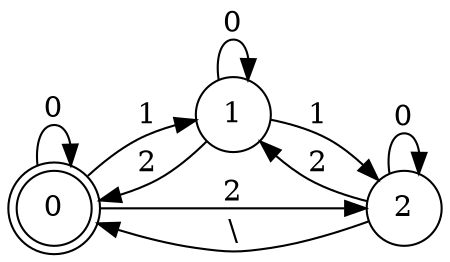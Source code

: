 digraph{
rankdir = "LR";
//Nodos
node[shape=doublecircle] Node0 [label="0"];
node[shape=circle] Node1 [label="1"];
node[shape=circle] Node2 [label="2"];

//Transiciones - Es valido tener lambda como etiqueta.
Node0->Node0 [label="0"];
Node0->Node1 [label="1"];
Node0->Node2 [label="2"];
Node1->Node0 [label="2"];
Node1->Node1 [label="0"];
Node1->Node2 [label="1"];
Node2->Node0 [label="\\"];
Node2->Node1 [label="2"];
Node2->Node2 [label="0"];
}
